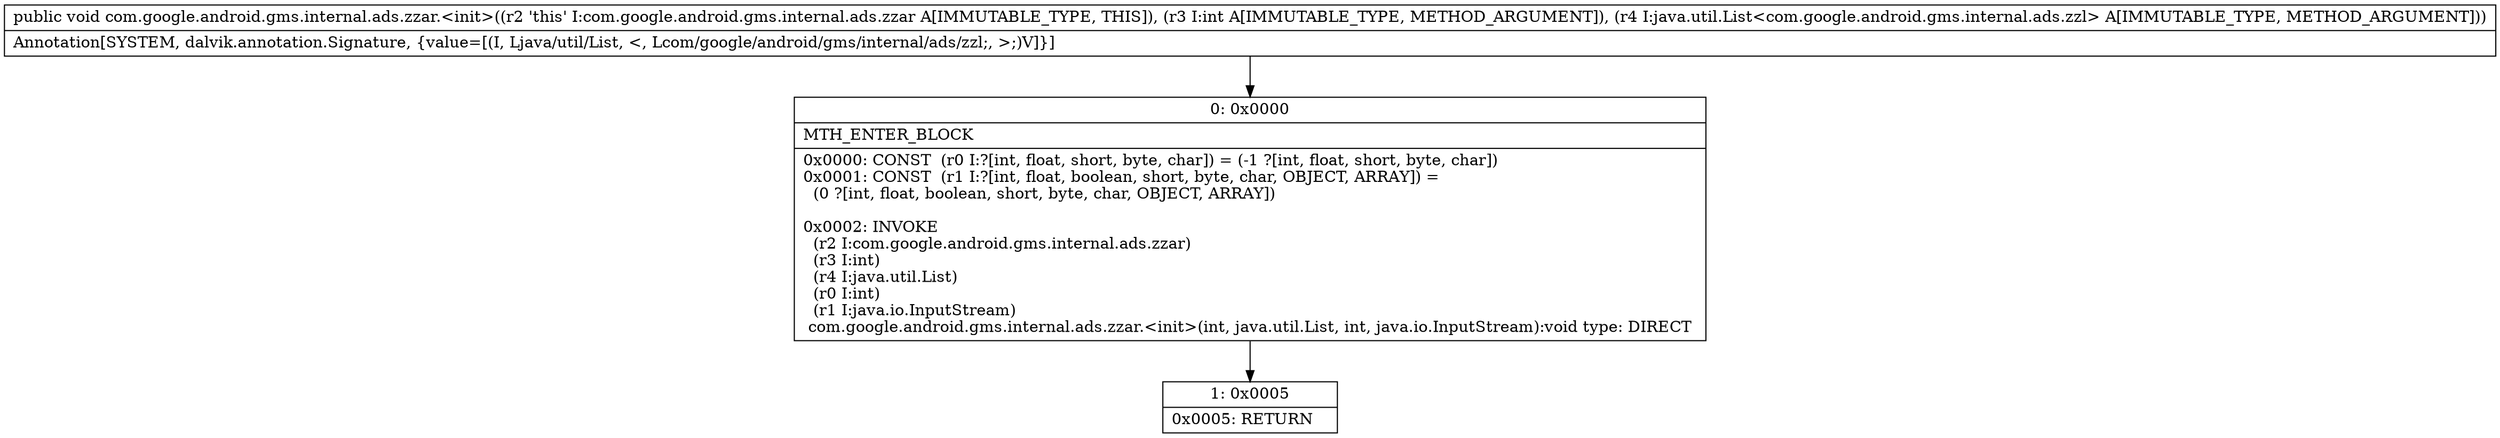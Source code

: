 digraph "CFG forcom.google.android.gms.internal.ads.zzar.\<init\>(ILjava\/util\/List;)V" {
Node_0 [shape=record,label="{0\:\ 0x0000|MTH_ENTER_BLOCK\l|0x0000: CONST  (r0 I:?[int, float, short, byte, char]) = (\-1 ?[int, float, short, byte, char]) \l0x0001: CONST  (r1 I:?[int, float, boolean, short, byte, char, OBJECT, ARRAY]) = \l  (0 ?[int, float, boolean, short, byte, char, OBJECT, ARRAY])\l \l0x0002: INVOKE  \l  (r2 I:com.google.android.gms.internal.ads.zzar)\l  (r3 I:int)\l  (r4 I:java.util.List)\l  (r0 I:int)\l  (r1 I:java.io.InputStream)\l com.google.android.gms.internal.ads.zzar.\<init\>(int, java.util.List, int, java.io.InputStream):void type: DIRECT \l}"];
Node_1 [shape=record,label="{1\:\ 0x0005|0x0005: RETURN   \l}"];
MethodNode[shape=record,label="{public void com.google.android.gms.internal.ads.zzar.\<init\>((r2 'this' I:com.google.android.gms.internal.ads.zzar A[IMMUTABLE_TYPE, THIS]), (r3 I:int A[IMMUTABLE_TYPE, METHOD_ARGUMENT]), (r4 I:java.util.List\<com.google.android.gms.internal.ads.zzl\> A[IMMUTABLE_TYPE, METHOD_ARGUMENT]))  | Annotation[SYSTEM, dalvik.annotation.Signature, \{value=[(I, Ljava\/util\/List, \<, Lcom\/google\/android\/gms\/internal\/ads\/zzl;, \>;)V]\}]\l}"];
MethodNode -> Node_0;
Node_0 -> Node_1;
}

